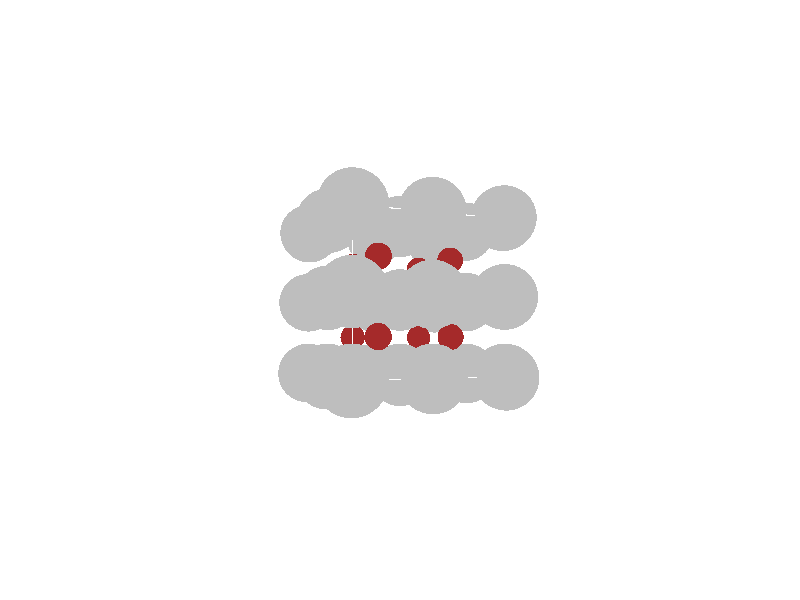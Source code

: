 background { rgb <1.000,1.000,1.000> }
camera{
 location <-6.088,1.178,-18.544>
 look_at <2.880,2.880,2.880>
}
light_source{
 <0.000,0.000,10.000>
 color rgb <1.000,1.000,1.000>
}
light_source{
 <0.000,0.000,-10.000>
 color rgb <1.000,1.000,1.000>
}
light_source{
 <0.000,10.000,0.000>
 color rgb <1.000,1.000,1.000>
}
light_source{
 <0.000,-10.000,0.000>
 color rgb <1.000,1.000,1.000>
}
light_source{
 <10.000,0.000,0.000>
 color rgb <1.000,1.000,1.000>
}
light_source{
 <-10.000,0.000,0.000>
 color rgb <1.000,1.000,1.000>
}
sphere{
 <0.000,0.000,0.000>,1.190
texture{
pigment {
 rgbt <0.745,0.745,0.745,0.000>
}
finish{
 ambient 0.20 diffuse 0.60 phong 1.00 specular 0.00
}
}
}
sphere{
 <0.000,0.000,2.880>,1.190
texture{
pigment {
 rgbt <0.745,0.745,0.745,0.000>
}
finish{
 ambient 0.20 diffuse 0.60 phong 1.00 specular 0.00
}
}
}
sphere{
 <0.000,2.880,0.000>,1.190
texture{
pigment {
 rgbt <0.745,0.745,0.745,0.000>
}
finish{
 ambient 0.20 diffuse 0.60 phong 1.00 specular 0.00
}
}
}
sphere{
 <0.000,2.880,2.880>,1.190
texture{
pigment {
 rgbt <0.745,0.745,0.745,0.000>
}
finish{
 ambient 0.20 diffuse 0.60 phong 1.00 specular 0.00
}
}
}
sphere{
 <2.880,0.000,0.000>,1.190
texture{
pigment {
 rgbt <0.745,0.745,0.745,0.000>
}
finish{
 ambient 0.20 diffuse 0.60 phong 1.00 specular 0.00
}
}
}
sphere{
 <2.880,0.000,2.880>,1.190
texture{
pigment {
 rgbt <0.745,0.745,0.745,0.000>
}
finish{
 ambient 0.20 diffuse 0.60 phong 1.00 specular 0.00
}
}
}
sphere{
 <2.880,2.880,0.000>,1.190
texture{
pigment {
 rgbt <0.745,0.745,0.745,0.000>
}
finish{
 ambient 0.20 diffuse 0.60 phong 1.00 specular 0.00
}
}
}
sphere{
 <2.880,2.880,2.880>,1.190
texture{
pigment {
 rgbt <0.745,0.745,0.745,0.000>
}
finish{
 ambient 0.20 diffuse 0.60 phong 1.00 specular 0.00
}
}
}
sphere{
 <1.440,1.440,1.440>,0.483
texture{
pigment {
 rgbt <0.647,0.165,0.165,0.000>
}
finish{
 ambient 0.20 diffuse 0.60 phong 1.00 specular 0.00
}
}
}
sphere{
 <1.440,1.440,4.320>,0.483
texture{
pigment {
 rgbt <0.647,0.165,0.165,0.000>
}
finish{
 ambient 0.20 diffuse 0.60 phong 1.00 specular 0.00
}
}
}
sphere{
 <1.440,4.320,1.440>,0.483
texture{
pigment {
 rgbt <0.647,0.165,0.165,0.000>
}
finish{
 ambient 0.20 diffuse 0.60 phong 1.00 specular 0.00
}
}
}
sphere{
 <1.440,4.320,4.320>,0.483
texture{
pigment {
 rgbt <0.647,0.165,0.165,0.000>
}
finish{
 ambient 0.20 diffuse 0.60 phong 1.00 specular 0.00
}
}
}
sphere{
 <4.320,1.440,1.440>,0.483
texture{
pigment {
 rgbt <0.647,0.165,0.165,0.000>
}
finish{
 ambient 0.20 diffuse 0.60 phong 1.00 specular 0.00
}
}
}
sphere{
 <4.320,1.440,4.320>,0.483
texture{
pigment {
 rgbt <0.647,0.165,0.165,0.000>
}
finish{
 ambient 0.20 diffuse 0.60 phong 1.00 specular 0.00
}
}
}
sphere{
 <4.320,4.320,1.440>,0.483
texture{
pigment {
 rgbt <0.647,0.165,0.165,0.000>
}
finish{
 ambient 0.20 diffuse 0.60 phong 1.00 specular 0.00
}
}
}
sphere{
 <4.320,4.320,4.320>,0.483
texture{
pigment {
 rgbt <0.647,0.165,0.165,0.000>
}
finish{
 ambient 0.20 diffuse 0.60 phong 1.00 specular 0.00
}
}
}
sphere{
 <5.760,0.000,0.000>,1.190
texture{
pigment {
 rgbt <0.745,0.745,0.745,0.000>
}
finish{
 ambient 0.20 diffuse 0.60 phong 1.00 specular 0.00
}
}
}
sphere{
 <0.000,5.760,0.000>,1.190
texture{
pigment {
 rgbt <0.745,0.745,0.745,0.000>
}
finish{
 ambient 0.20 diffuse 0.60 phong 1.00 specular 0.00
}
}
}
sphere{
 <5.760,5.760,0.000>,1.190
texture{
pigment {
 rgbt <0.745,0.745,0.745,0.000>
}
finish{
 ambient 0.20 diffuse 0.60 phong 1.00 specular 0.00
}
}
}
sphere{
 <0.000,0.000,5.760>,1.190
texture{
pigment {
 rgbt <0.745,0.745,0.745,0.000>
}
finish{
 ambient 0.20 diffuse 0.60 phong 1.00 specular 0.00
}
}
}
sphere{
 <5.760,0.000,5.760>,1.190
texture{
pigment {
 rgbt <0.745,0.745,0.745,0.000>
}
finish{
 ambient 0.20 diffuse 0.60 phong 1.00 specular 0.00
}
}
}
sphere{
 <0.000,5.760,5.760>,1.190
texture{
pigment {
 rgbt <0.745,0.745,0.745,0.000>
}
finish{
 ambient 0.20 diffuse 0.60 phong 1.00 specular 0.00
}
}
}
sphere{
 <5.760,5.760,5.760>,1.190
texture{
pigment {
 rgbt <0.745,0.745,0.745,0.000>
}
finish{
 ambient 0.20 diffuse 0.60 phong 1.00 specular 0.00
}
}
}
sphere{
 <5.760,0.000,2.880>,1.190
texture{
pigment {
 rgbt <0.745,0.745,0.745,0.000>
}
finish{
 ambient 0.20 diffuse 0.60 phong 1.00 specular 0.00
}
}
}
sphere{
 <0.000,5.760,2.880>,1.190
texture{
pigment {
 rgbt <0.745,0.745,0.745,0.000>
}
finish{
 ambient 0.20 diffuse 0.60 phong 1.00 specular 0.00
}
}
}
sphere{
 <5.760,5.760,2.880>,1.190
texture{
pigment {
 rgbt <0.745,0.745,0.745,0.000>
}
finish{
 ambient 0.20 diffuse 0.60 phong 1.00 specular 0.00
}
}
}
sphere{
 <5.760,2.880,0.000>,1.190
texture{
pigment {
 rgbt <0.745,0.745,0.745,0.000>
}
finish{
 ambient 0.20 diffuse 0.60 phong 1.00 specular 0.00
}
}
}
sphere{
 <0.000,2.880,5.760>,1.190
texture{
pigment {
 rgbt <0.745,0.745,0.745,0.000>
}
finish{
 ambient 0.20 diffuse 0.60 phong 1.00 specular 0.00
}
}
}
sphere{
 <5.760,2.880,5.760>,1.190
texture{
pigment {
 rgbt <0.745,0.745,0.745,0.000>
}
finish{
 ambient 0.20 diffuse 0.60 phong 1.00 specular 0.00
}
}
}
sphere{
 <5.760,2.880,2.880>,1.190
texture{
pigment {
 rgbt <0.745,0.745,0.745,0.000>
}
finish{
 ambient 0.20 diffuse 0.60 phong 1.00 specular 0.00
}
}
}
sphere{
 <2.880,5.760,0.000>,1.190
texture{
pigment {
 rgbt <0.745,0.745,0.745,0.000>
}
finish{
 ambient 0.20 diffuse 0.60 phong 1.00 specular 0.00
}
}
}
sphere{
 <2.880,0.000,5.760>,1.190
texture{
pigment {
 rgbt <0.745,0.745,0.745,0.000>
}
finish{
 ambient 0.20 diffuse 0.60 phong 1.00 specular 0.00
}
}
}
sphere{
 <2.880,5.760,5.760>,1.190
texture{
pigment {
 rgbt <0.745,0.745,0.745,0.000>
}
finish{
 ambient 0.20 diffuse 0.60 phong 1.00 specular 0.00
}
}
}
sphere{
 <2.880,5.760,2.880>,1.190
texture{
pigment {
 rgbt <0.745,0.745,0.745,0.000>
}
finish{
 ambient 0.20 diffuse 0.60 phong 1.00 specular 0.00
}
}
}
sphere{
 <2.880,2.880,5.760>,1.190
texture{
pigment {
 rgbt <0.745,0.745,0.745,0.000>
}
finish{
 ambient 0.20 diffuse 0.60 phong 1.00 specular 0.00
}
}
}
cylinder{
 <0.000,0.000,0.000>, <5.760,0.000,0.000>, 0.020
 open
texture{
pigment {
 rgbt <1.000,1.000,1.000,0.000>
}
finish{
 ambient 0.20 diffuse 0.60 phong 1.00 specular 0.00
}
}
}
cylinder{
 <0.000,0.000,0.000>, <0.000,5.760,0.000>, 0.020
 open
texture{
pigment {
 rgbt <1.000,1.000,1.000,0.000>
}
finish{
 ambient 0.20 diffuse 0.60 phong 1.00 specular 0.00
}
}
}
cylinder{
 <0.000,0.000,0.000>, <0.000,0.000,5.760>, 0.020
 open
texture{
pigment {
 rgbt <1.000,1.000,1.000,0.000>
}
finish{
 ambient 0.20 diffuse 0.60 phong 1.00 specular 0.00
}
}
}
cylinder{
 <5.760,0.000,0.000>, <5.760,5.760,0.000>, 0.020
 open
texture{
pigment {
 rgbt <1.000,1.000,1.000,0.000>
}
finish{
 ambient 0.20 diffuse 0.60 phong 1.00 specular 0.00
}
}
}
cylinder{
 <5.760,0.000,0.000>, <5.760,0.000,5.760>, 0.020
 open
texture{
pigment {
 rgbt <1.000,1.000,1.000,0.000>
}
finish{
 ambient 0.20 diffuse 0.60 phong 1.00 specular 0.00
}
}
}
cylinder{
 <0.000,5.760,0.000>, <0.000,5.760,5.760>, 0.020
 open
texture{
pigment {
 rgbt <1.000,1.000,1.000,0.000>
}
finish{
 ambient 0.20 diffuse 0.60 phong 1.00 specular 0.00
}
}
}
cylinder{
 <0.000,5.760,0.000>, <5.760,5.760,0.000>, 0.020
 open
texture{
pigment {
 rgbt <1.000,1.000,1.000,0.000>
}
finish{
 ambient 0.20 diffuse 0.60 phong 1.00 specular 0.00
}
}
}
cylinder{
 <0.000,0.000,5.760>, <5.760,0.000,5.760>, 0.020
 open
texture{
pigment {
 rgbt <1.000,1.000,1.000,0.000>
}
finish{
 ambient 0.20 diffuse 0.60 phong 1.00 specular 0.00
}
}
}
cylinder{
 <0.000,0.000,5.760>, <0.000,5.760,5.760>, 0.020
 open
texture{
pigment {
 rgbt <1.000,1.000,1.000,0.000>
}
finish{
 ambient 0.20 diffuse 0.60 phong 1.00 specular 0.00
}
}
}
cylinder{
 <5.760,5.760,0.000>, <5.760,5.760,5.760>, 0.020
 open
texture{
pigment {
 rgbt <1.000,1.000,1.000,0.000>
}
finish{
 ambient 0.20 diffuse 0.60 phong 1.00 specular 0.00
}
}
}
cylinder{
 <5.760,0.000,5.760>, <5.760,5.760,5.760>, 0.020
 open
texture{
pigment {
 rgbt <1.000,1.000,1.000,0.000>
}
finish{
 ambient 0.20 diffuse 0.60 phong 1.00 specular 0.00
}
}
}
cylinder{
 <0.000,5.760,5.760>, <5.760,5.760,5.760>, 0.020
 open
texture{
pigment {
 rgbt <1.000,1.000,1.000,0.000>
}
finish{
 ambient 0.20 diffuse 0.60 phong 1.00 specular 0.00
}
}
}
